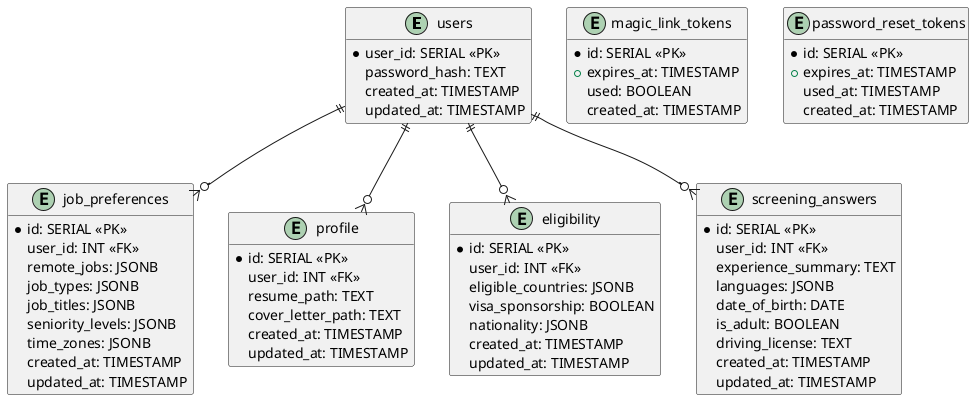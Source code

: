 @startuml

!define Table(name,desc) class name as "desc" << (T,#FFAAAA) >>
!define primary_key(x) <u>x</u>
!define foreign_key(x) <i>x</i>
hide methods
hide stereotypes

entity users {
* user_id: SERIAL <<PK>>
+ email: VARCHAR(255)
  password_hash: TEXT
  created_at: TIMESTAMP
  updated_at: TIMESTAMP
}

entity magic_link_tokens {
* id: SERIAL <<PK>>
+ email: VARCHAR(255)
+ token: VARCHAR(255)
+ expires_at: TIMESTAMP
  used: BOOLEAN
  created_at: TIMESTAMP
}

entity password_reset_tokens {
* id: SERIAL <<PK>>
+ email: VARCHAR(255)
+ token: VARCHAR(64)
+ expires_at: TIMESTAMP
  used_at: TIMESTAMP
  created_at: TIMESTAMP
}

entity job_preferences {
* id: SERIAL <<PK>>
  user_id: INT <<FK>>
  remote_jobs: JSONB
  onsite_location: VARCHAR(255)
  job_types: JSONB
  job_titles: JSONB
  seniority_levels: JSONB
  time_zones: JSONB
  created_at: TIMESTAMP
  updated_at: TIMESTAMP
}

entity profile {
* id: SERIAL <<PK>>
  user_id: INT <<FK>>
  full_name: VARCHAR(255)
  email: VARCHAR(255)
  resume_path: TEXT
  cover_letter_option: VARCHAR(50)
  cover_letter_path: TEXT
  phone: VARCHAR(20)
  country: VARCHAR(100)
  city: VARCHAR(100)
  state_region: VARCHAR(100)
  postal_code: VARCHAR(20)
  created_at: TIMESTAMP
  updated_at: TIMESTAMP
}

entity eligibility {
* id: SERIAL <<PK>>
  user_id: INT <<FK>>
  current_job_title: VARCHAR(255)
  availability: VARCHAR(50)
  eligible_countries: JSONB
  visa_sponsorship: BOOLEAN
  nationality: JSONB
  current_salary: NUMERIC(12
  expected_salary: NUMERIC(12
  created_at: TIMESTAMP
  updated_at: TIMESTAMP
}

entity screening_answers {
* id: SERIAL <<PK>>
  user_id: INT <<FK>>
  experience_summary: TEXT
  hybrid_preference: VARCHAR(50)
  travel: VARCHAR(50)
  relocation: VARCHAR(50)
  languages: JSONB
  date_of_birth: DATE
  gpa: NUMERIC(3
  is_adult: BOOLEAN
  gender_identity: VARCHAR(50)
  disability_status: VARCHAR(50)
  military_service: VARCHAR(50)
  ethnicity: VARCHAR(100)
  driving_license: TEXT
  created_at: TIMESTAMP
  updated_at: TIMESTAMP
}

users ||--o{ job_preferences
users ||--o{ profile
users ||--o{ eligibility
users ||--o{ screening_answers

@enduml
